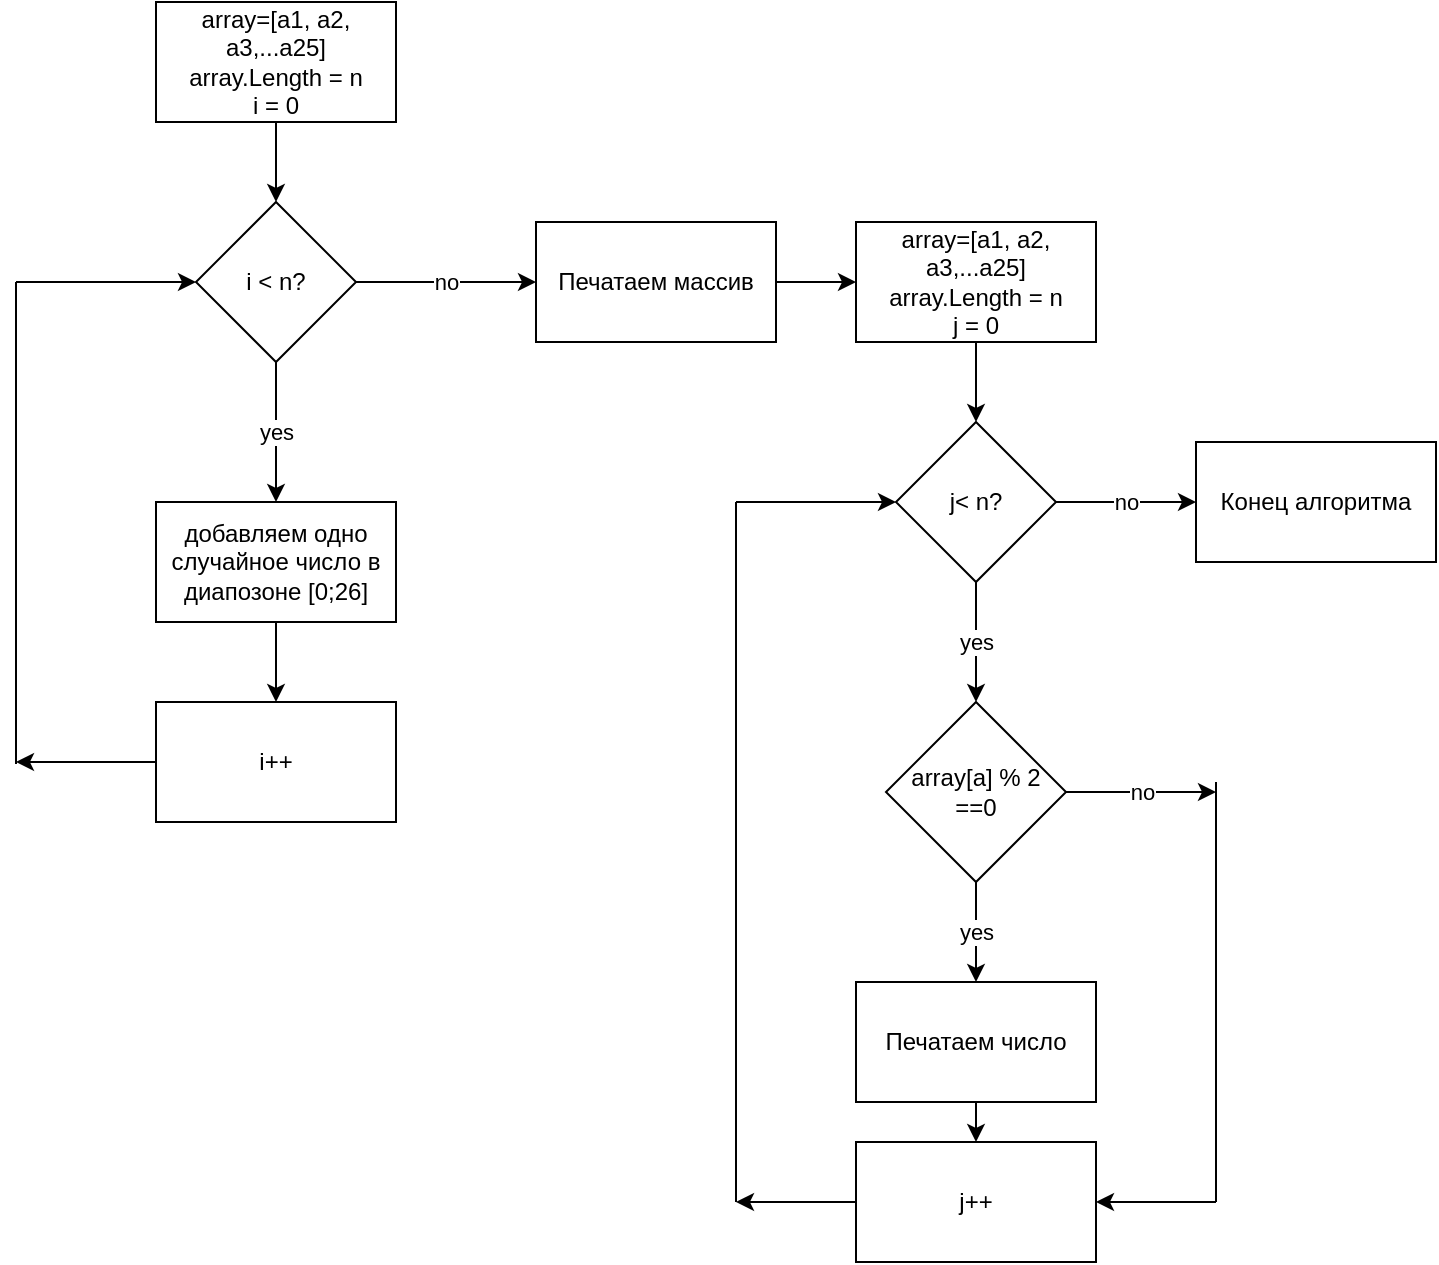 <mxfile>
    <diagram id="H2jqKZjSkd5oQCaEqX7o" name="Page-1">
        <mxGraphModel dx="854" dy="684" grid="1" gridSize="10" guides="1" tooltips="1" connect="1" arrows="1" fold="1" page="1" pageScale="1" pageWidth="827" pageHeight="1169" math="0" shadow="0">
            <root>
                <mxCell id="0"/>
                <mxCell id="1" parent="0"/>
                <mxCell id="3" style="edgeStyle=none;html=1;" edge="1" parent="1" source="2" target="4">
                    <mxGeometry relative="1" as="geometry">
                        <mxPoint x="218" y="150" as="targetPoint"/>
                    </mxGeometry>
                </mxCell>
                <mxCell id="2" value="array=[a1, a2, a3,...a25]&lt;br&gt;array.Length = n&lt;br&gt;i = 0" style="rounded=0;whiteSpace=wrap;html=1;" parent="1" vertex="1">
                    <mxGeometry x="158" y="40" width="120" height="60" as="geometry"/>
                </mxCell>
                <mxCell id="5" value="yes" style="edgeStyle=none;html=1;" edge="1" parent="1" source="4">
                    <mxGeometry relative="1" as="geometry">
                        <mxPoint x="218" y="290" as="targetPoint"/>
                    </mxGeometry>
                </mxCell>
                <mxCell id="12" value="no" style="edgeStyle=none;html=1;" edge="1" parent="1" source="4">
                    <mxGeometry relative="1" as="geometry">
                        <mxPoint x="348" y="180" as="targetPoint"/>
                    </mxGeometry>
                </mxCell>
                <mxCell id="4" value="i &amp;lt; n?" style="rhombus;whiteSpace=wrap;html=1;" vertex="1" parent="1">
                    <mxGeometry x="178" y="140" width="80" height="80" as="geometry"/>
                </mxCell>
                <mxCell id="8" style="edgeStyle=none;html=1;entryX=0.5;entryY=0;entryDx=0;entryDy=0;" edge="1" parent="1" source="6" target="7">
                    <mxGeometry relative="1" as="geometry"/>
                </mxCell>
                <mxCell id="6" value="добавляем одно случайное число в диапозоне [0;26]" style="rounded=0;whiteSpace=wrap;html=1;" vertex="1" parent="1">
                    <mxGeometry x="158" y="290" width="120" height="60" as="geometry"/>
                </mxCell>
                <mxCell id="9" style="edgeStyle=none;html=1;" edge="1" parent="1" source="7">
                    <mxGeometry relative="1" as="geometry">
                        <mxPoint x="88" y="420" as="targetPoint"/>
                    </mxGeometry>
                </mxCell>
                <mxCell id="7" value="i++" style="rounded=0;whiteSpace=wrap;html=1;" vertex="1" parent="1">
                    <mxGeometry x="158" y="390" width="120" height="60" as="geometry"/>
                </mxCell>
                <mxCell id="10" value="" style="endArrow=classic;html=1;" edge="1" parent="1">
                    <mxGeometry width="50" height="50" relative="1" as="geometry">
                        <mxPoint x="88" y="180" as="sourcePoint"/>
                        <mxPoint x="178" y="180" as="targetPoint"/>
                    </mxGeometry>
                </mxCell>
                <mxCell id="11" value="" style="endArrow=none;html=1;" edge="1" parent="1">
                    <mxGeometry width="50" height="50" relative="1" as="geometry">
                        <mxPoint x="88" y="421" as="sourcePoint"/>
                        <mxPoint x="88" y="180" as="targetPoint"/>
                    </mxGeometry>
                </mxCell>
                <mxCell id="15" style="edgeStyle=none;html=1;entryX=0;entryY=0.5;entryDx=0;entryDy=0;" edge="1" parent="1" source="13" target="14">
                    <mxGeometry relative="1" as="geometry"/>
                </mxCell>
                <mxCell id="13" value="Печатаем массив" style="rounded=0;whiteSpace=wrap;html=1;" vertex="1" parent="1">
                    <mxGeometry x="348" y="150" width="120" height="60" as="geometry"/>
                </mxCell>
                <mxCell id="17" style="edgeStyle=none;html=1;entryX=0.5;entryY=0;entryDx=0;entryDy=0;" edge="1" parent="1" source="14" target="16">
                    <mxGeometry relative="1" as="geometry"/>
                </mxCell>
                <mxCell id="14" value="array=[a1, a2, a3,...a25]&lt;br&gt;array.Length = n&lt;br&gt;j = 0" style="rounded=0;whiteSpace=wrap;html=1;" vertex="1" parent="1">
                    <mxGeometry x="508" y="150" width="120" height="60" as="geometry"/>
                </mxCell>
                <mxCell id="18" value="yes" style="edgeStyle=none;html=1;" edge="1" parent="1" source="16">
                    <mxGeometry relative="1" as="geometry">
                        <mxPoint x="568" y="390" as="targetPoint"/>
                    </mxGeometry>
                </mxCell>
                <mxCell id="35" value="no" style="edgeStyle=none;html=1;" edge="1" parent="1" source="16">
                    <mxGeometry relative="1" as="geometry">
                        <mxPoint x="678" y="290" as="targetPoint"/>
                    </mxGeometry>
                </mxCell>
                <mxCell id="16" value="j&amp;lt; n?" style="rhombus;whiteSpace=wrap;html=1;" vertex="1" parent="1">
                    <mxGeometry x="528" y="250" width="80" height="80" as="geometry"/>
                </mxCell>
                <mxCell id="20" value="yes" style="edgeStyle=none;html=1;" edge="1" parent="1" source="19">
                    <mxGeometry relative="1" as="geometry">
                        <mxPoint x="568" y="530" as="targetPoint"/>
                    </mxGeometry>
                </mxCell>
                <mxCell id="34" value="no" style="edgeStyle=none;html=1;" edge="1" parent="1" source="19">
                    <mxGeometry relative="1" as="geometry">
                        <mxPoint x="688" y="435" as="targetPoint"/>
                    </mxGeometry>
                </mxCell>
                <mxCell id="19" value="array[a] % 2 ==0" style="rhombus;whiteSpace=wrap;html=1;" vertex="1" parent="1">
                    <mxGeometry x="523" y="390" width="90" height="90" as="geometry"/>
                </mxCell>
                <mxCell id="30" style="edgeStyle=none;html=1;entryX=0.5;entryY=0;entryDx=0;entryDy=0;" edge="1" parent="1" source="21" target="29">
                    <mxGeometry relative="1" as="geometry"/>
                </mxCell>
                <mxCell id="21" value="Печатаем число" style="rounded=0;whiteSpace=wrap;html=1;" vertex="1" parent="1">
                    <mxGeometry x="508" y="530" width="120" height="60" as="geometry"/>
                </mxCell>
                <mxCell id="23" value="" style="endArrow=none;html=1;" edge="1" parent="1">
                    <mxGeometry width="50" height="50" relative="1" as="geometry">
                        <mxPoint x="448" y="640" as="sourcePoint"/>
                        <mxPoint x="448" y="290" as="targetPoint"/>
                    </mxGeometry>
                </mxCell>
                <mxCell id="25" value="" style="endArrow=classic;html=1;" edge="1" parent="1" target="16">
                    <mxGeometry width="50" height="50" relative="1" as="geometry">
                        <mxPoint x="448" y="290" as="sourcePoint"/>
                        <mxPoint x="498" y="240" as="targetPoint"/>
                    </mxGeometry>
                </mxCell>
                <mxCell id="27" value="" style="endArrow=none;html=1;" edge="1" parent="1">
                    <mxGeometry width="50" height="50" relative="1" as="geometry">
                        <mxPoint x="688" y="640" as="sourcePoint"/>
                        <mxPoint x="688" y="430" as="targetPoint"/>
                    </mxGeometry>
                </mxCell>
                <mxCell id="31" style="edgeStyle=none;html=1;" edge="1" parent="1" source="29">
                    <mxGeometry relative="1" as="geometry">
                        <mxPoint x="448" y="640" as="targetPoint"/>
                    </mxGeometry>
                </mxCell>
                <mxCell id="29" value="j++" style="rounded=0;whiteSpace=wrap;html=1;" vertex="1" parent="1">
                    <mxGeometry x="508" y="610" width="120" height="60" as="geometry"/>
                </mxCell>
                <mxCell id="32" value="" style="endArrow=classic;html=1;entryX=1;entryY=0.5;entryDx=0;entryDy=0;" edge="1" parent="1" target="29">
                    <mxGeometry width="50" height="50" relative="1" as="geometry">
                        <mxPoint x="688" y="640" as="sourcePoint"/>
                        <mxPoint x="738" y="590" as="targetPoint"/>
                    </mxGeometry>
                </mxCell>
                <mxCell id="36" value="Конец алгоритма" style="rounded=0;whiteSpace=wrap;html=1;" vertex="1" parent="1">
                    <mxGeometry x="678" y="260" width="120" height="60" as="geometry"/>
                </mxCell>
            </root>
        </mxGraphModel>
    </diagram>
</mxfile>